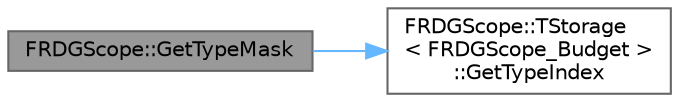digraph "FRDGScope::GetTypeMask"
{
 // INTERACTIVE_SVG=YES
 // LATEX_PDF_SIZE
  bgcolor="transparent";
  edge [fontname=Helvetica,fontsize=10,labelfontname=Helvetica,labelfontsize=10];
  node [fontname=Helvetica,fontsize=10,shape=box,height=0.2,width=0.4];
  rankdir="LR";
  Node1 [id="Node000001",label="FRDGScope::GetTypeMask",height=0.2,width=0.4,color="gray40", fillcolor="grey60", style="filled", fontcolor="black",tooltip=" "];
  Node1 -> Node2 [id="edge1_Node000001_Node000002",color="steelblue1",style="solid",tooltip=" "];
  Node2 [id="Node000002",label="FRDGScope::TStorage\l\< FRDGScope_Budget \>\l::GetTypeIndex",height=0.2,width=0.4,color="grey40", fillcolor="white", style="filled",URL="$d1/d40/classFRDGScope_1_1TStorage.html#a8322806a23166e76fa54f2bdea871c14",tooltip=" "];
}
